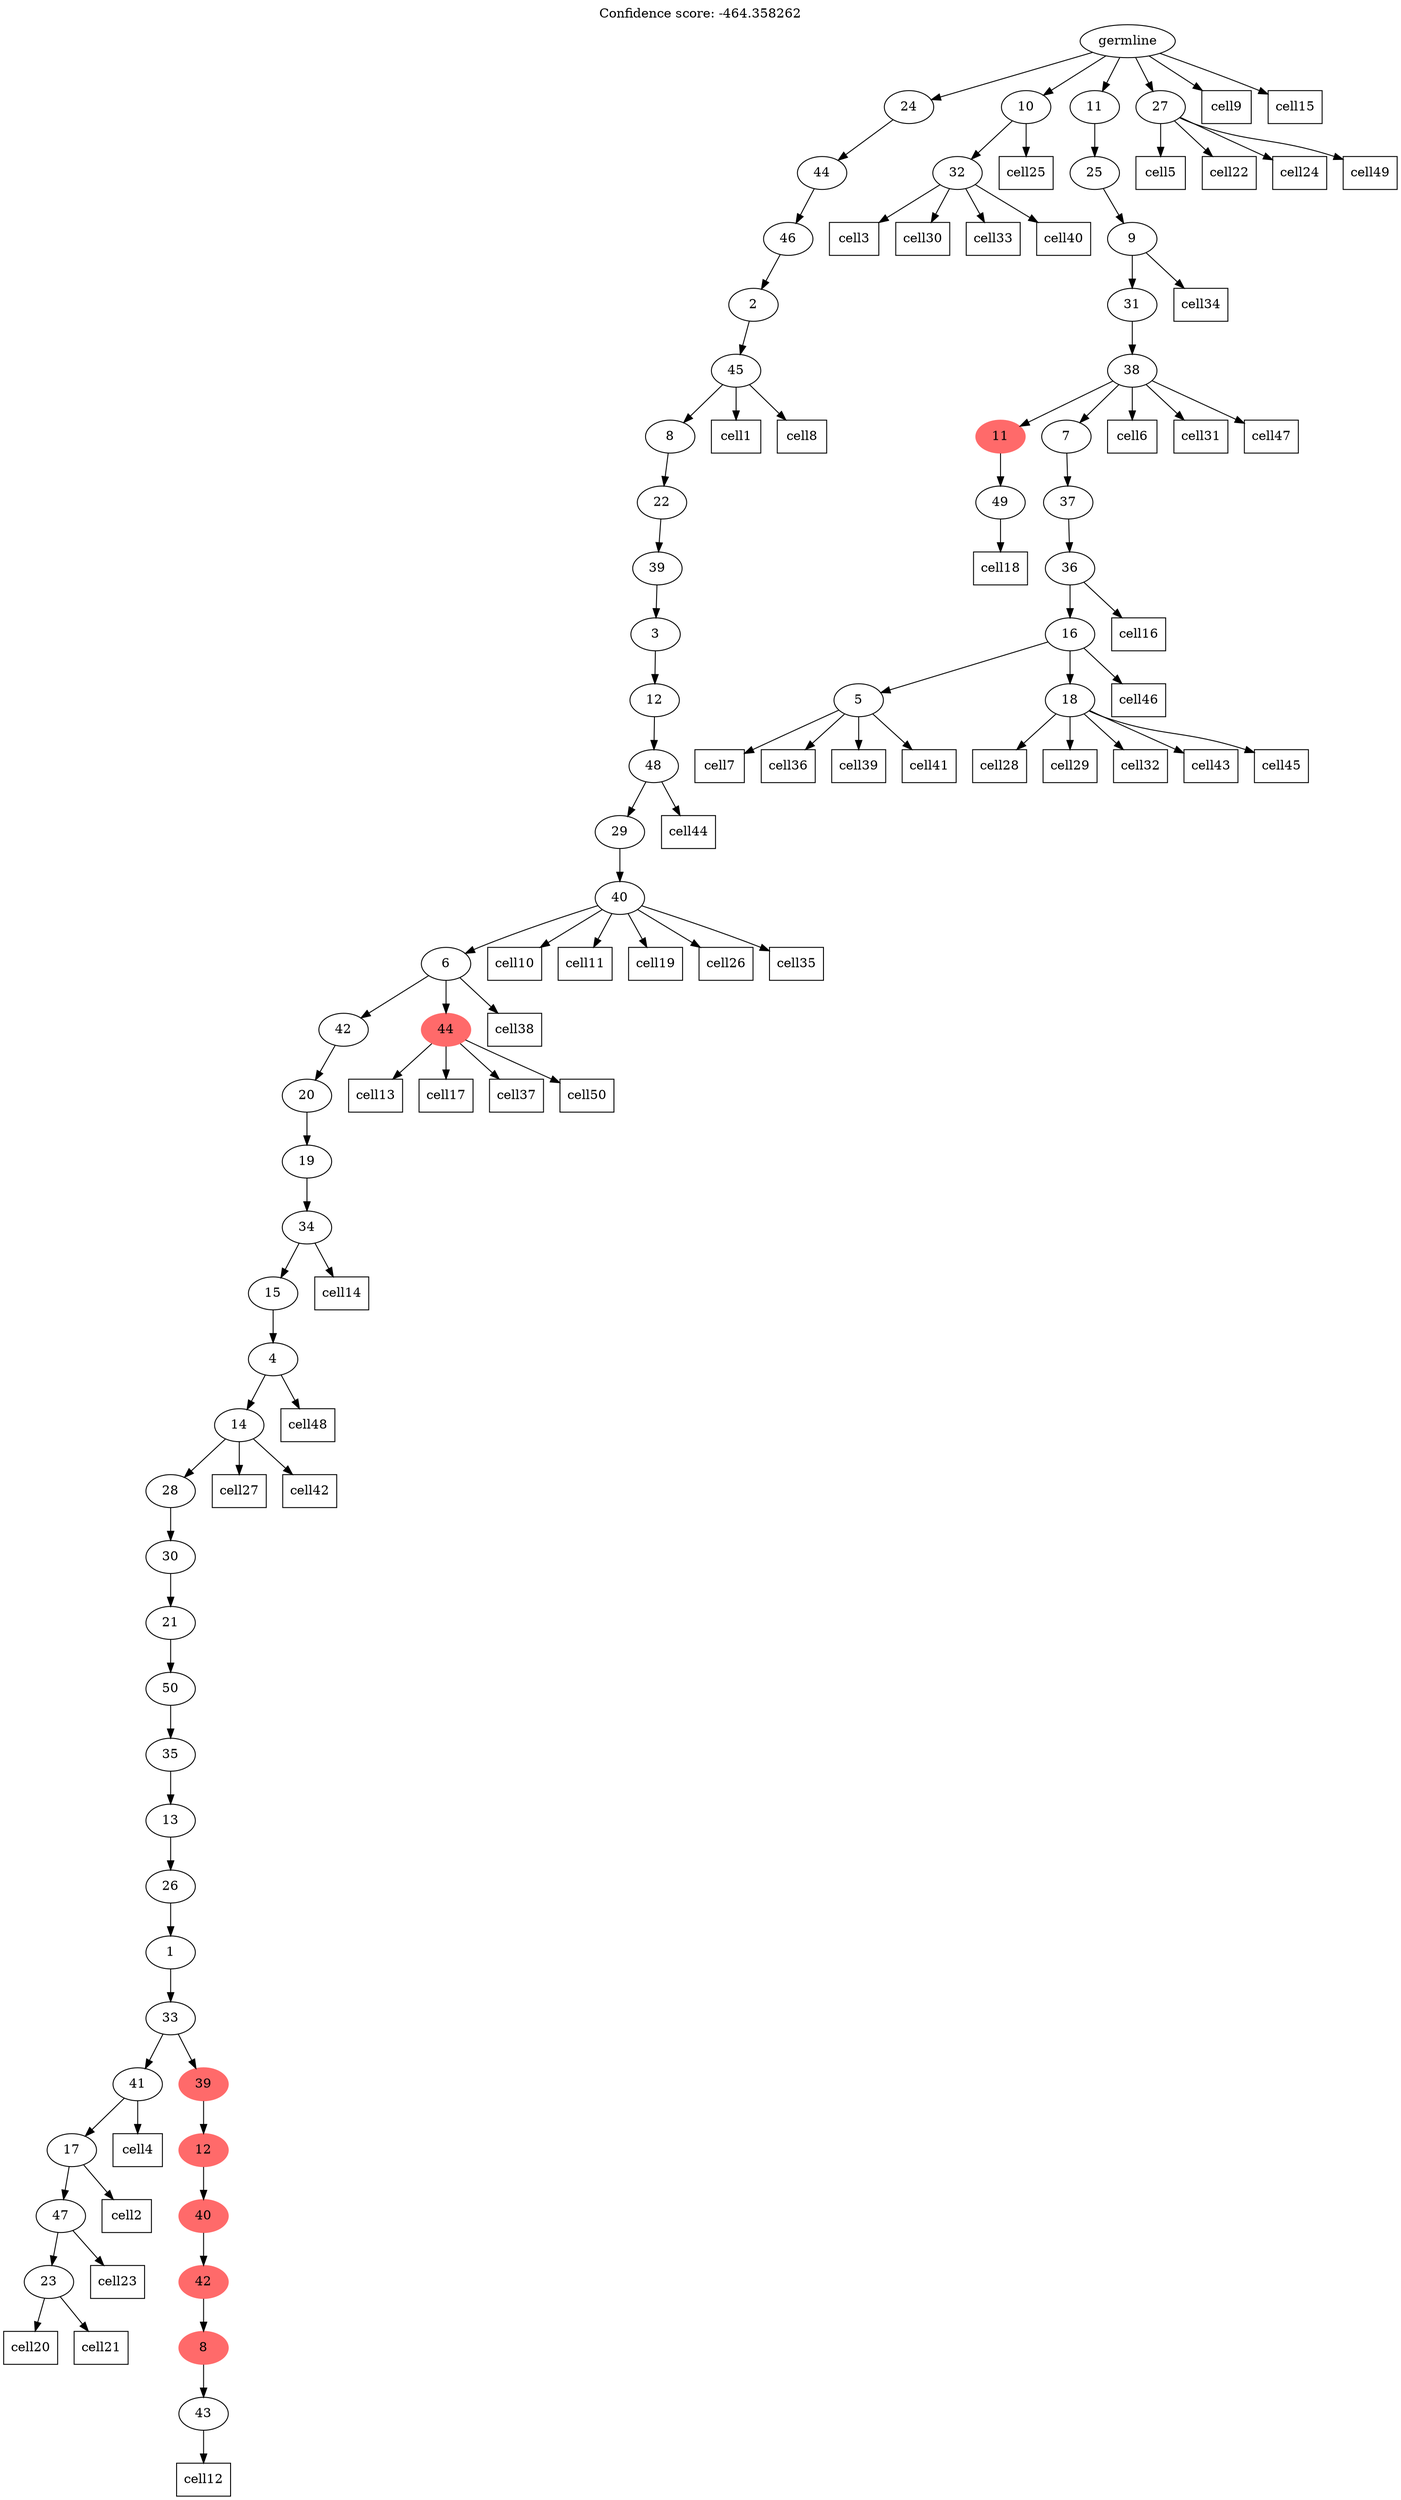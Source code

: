 digraph g {
	"54" -> "55";
	"55" [label="23"];
	"53" -> "54";
	"54" [label="47"];
	"52" -> "53";
	"53" [label="17"];
	"50" -> "51";
	"51" [label="43"];
	"49" -> "50";
	"50" [color=indianred1, style=filled, label="8"];
	"48" -> "49";
	"49" [color=indianred1, style=filled, label="42"];
	"47" -> "48";
	"48" [color=indianred1, style=filled, label="40"];
	"46" -> "47";
	"47" [color=indianred1, style=filled, label="12"];
	"45" -> "46";
	"46" [color=indianred1, style=filled, label="39"];
	"45" -> "52";
	"52" [label="41"];
	"44" -> "45";
	"45" [label="33"];
	"43" -> "44";
	"44" [label="1"];
	"42" -> "43";
	"43" [label="26"];
	"41" -> "42";
	"42" [label="13"];
	"40" -> "41";
	"41" [label="35"];
	"39" -> "40";
	"40" [label="50"];
	"38" -> "39";
	"39" [label="21"];
	"37" -> "38";
	"38" [label="30"];
	"36" -> "37";
	"37" [label="28"];
	"35" -> "36";
	"36" [label="14"];
	"34" -> "35";
	"35" [label="4"];
	"33" -> "34";
	"34" [label="15"];
	"32" -> "33";
	"33" [label="34"];
	"31" -> "32";
	"32" [label="19"];
	"30" -> "31";
	"31" [label="20"];
	"29" -> "30";
	"30" [label="42"];
	"29" -> "56";
	"56" [color=indianred1, style=filled, label="44"];
	"28" -> "29";
	"29" [label="6"];
	"27" -> "28";
	"28" [label="40"];
	"26" -> "27";
	"27" [label="29"];
	"25" -> "26";
	"26" [label="48"];
	"24" -> "25";
	"25" [label="12"];
	"23" -> "24";
	"24" [label="3"];
	"22" -> "23";
	"23" [label="39"];
	"21" -> "22";
	"22" [label="22"];
	"20" -> "21";
	"21" [label="8"];
	"19" -> "20";
	"20" [label="45"];
	"18" -> "19";
	"19" [label="2"];
	"17" -> "18";
	"18" [label="46"];
	"16" -> "17";
	"17" [label="44"];
	"14" -> "15";
	"15" [label="32"];
	"12" -> "13";
	"13" [label="49"];
	"9" -> "10";
	"10" [label="5"];
	"9" -> "11";
	"11" [label="18"];
	"8" -> "9";
	"9" [label="16"];
	"7" -> "8";
	"8" [label="36"];
	"6" -> "7";
	"7" [label="37"];
	"5" -> "6";
	"6" [label="7"];
	"5" -> "12";
	"12" [color=indianred1, style=filled, label="11"];
	"4" -> "5";
	"5" [label="38"];
	"3" -> "4";
	"4" [label="31"];
	"2" -> "3";
	"3" [label="9"];
	"1" -> "2";
	"2" [label="25"];
	"0" -> "1";
	"1" [label="11"];
	"0" -> "14";
	"14" [label="10"];
	"0" -> "16";
	"16" [label="24"];
	"0" -> "57";
	"57" [label="27"];
	"0" [label="germline"];
	"20" -> "cell1";
	"cell1" [shape=box];
	"53" -> "cell2";
	"cell2" [shape=box];
	"15" -> "cell3";
	"cell3" [shape=box];
	"52" -> "cell4";
	"cell4" [shape=box];
	"57" -> "cell5";
	"cell5" [shape=box];
	"5" -> "cell6";
	"cell6" [shape=box];
	"10" -> "cell7";
	"cell7" [shape=box];
	"20" -> "cell8";
	"cell8" [shape=box];
	"0" -> "cell9";
	"cell9" [shape=box];
	"28" -> "cell10";
	"cell10" [shape=box];
	"28" -> "cell11";
	"cell11" [shape=box];
	"51" -> "cell12";
	"cell12" [shape=box];
	"56" -> "cell13";
	"cell13" [shape=box];
	"33" -> "cell14";
	"cell14" [shape=box];
	"0" -> "cell15";
	"cell15" [shape=box];
	"8" -> "cell16";
	"cell16" [shape=box];
	"56" -> "cell17";
	"cell17" [shape=box];
	"13" -> "cell18";
	"cell18" [shape=box];
	"28" -> "cell19";
	"cell19" [shape=box];
	"55" -> "cell20";
	"cell20" [shape=box];
	"55" -> "cell21";
	"cell21" [shape=box];
	"57" -> "cell22";
	"cell22" [shape=box];
	"54" -> "cell23";
	"cell23" [shape=box];
	"57" -> "cell24";
	"cell24" [shape=box];
	"14" -> "cell25";
	"cell25" [shape=box];
	"28" -> "cell26";
	"cell26" [shape=box];
	"36" -> "cell27";
	"cell27" [shape=box];
	"11" -> "cell28";
	"cell28" [shape=box];
	"11" -> "cell29";
	"cell29" [shape=box];
	"15" -> "cell30";
	"cell30" [shape=box];
	"5" -> "cell31";
	"cell31" [shape=box];
	"11" -> "cell32";
	"cell32" [shape=box];
	"15" -> "cell33";
	"cell33" [shape=box];
	"3" -> "cell34";
	"cell34" [shape=box];
	"28" -> "cell35";
	"cell35" [shape=box];
	"10" -> "cell36";
	"cell36" [shape=box];
	"56" -> "cell37";
	"cell37" [shape=box];
	"29" -> "cell38";
	"cell38" [shape=box];
	"10" -> "cell39";
	"cell39" [shape=box];
	"15" -> "cell40";
	"cell40" [shape=box];
	"10" -> "cell41";
	"cell41" [shape=box];
	"36" -> "cell42";
	"cell42" [shape=box];
	"11" -> "cell43";
	"cell43" [shape=box];
	"26" -> "cell44";
	"cell44" [shape=box];
	"11" -> "cell45";
	"cell45" [shape=box];
	"9" -> "cell46";
	"cell46" [shape=box];
	"5" -> "cell47";
	"cell47" [shape=box];
	"35" -> "cell48";
	"cell48" [shape=box];
	"57" -> "cell49";
	"cell49" [shape=box];
	"56" -> "cell50";
	"cell50" [shape=box];
	labelloc="t";
	label="Confidence score: -464.358262";
}
